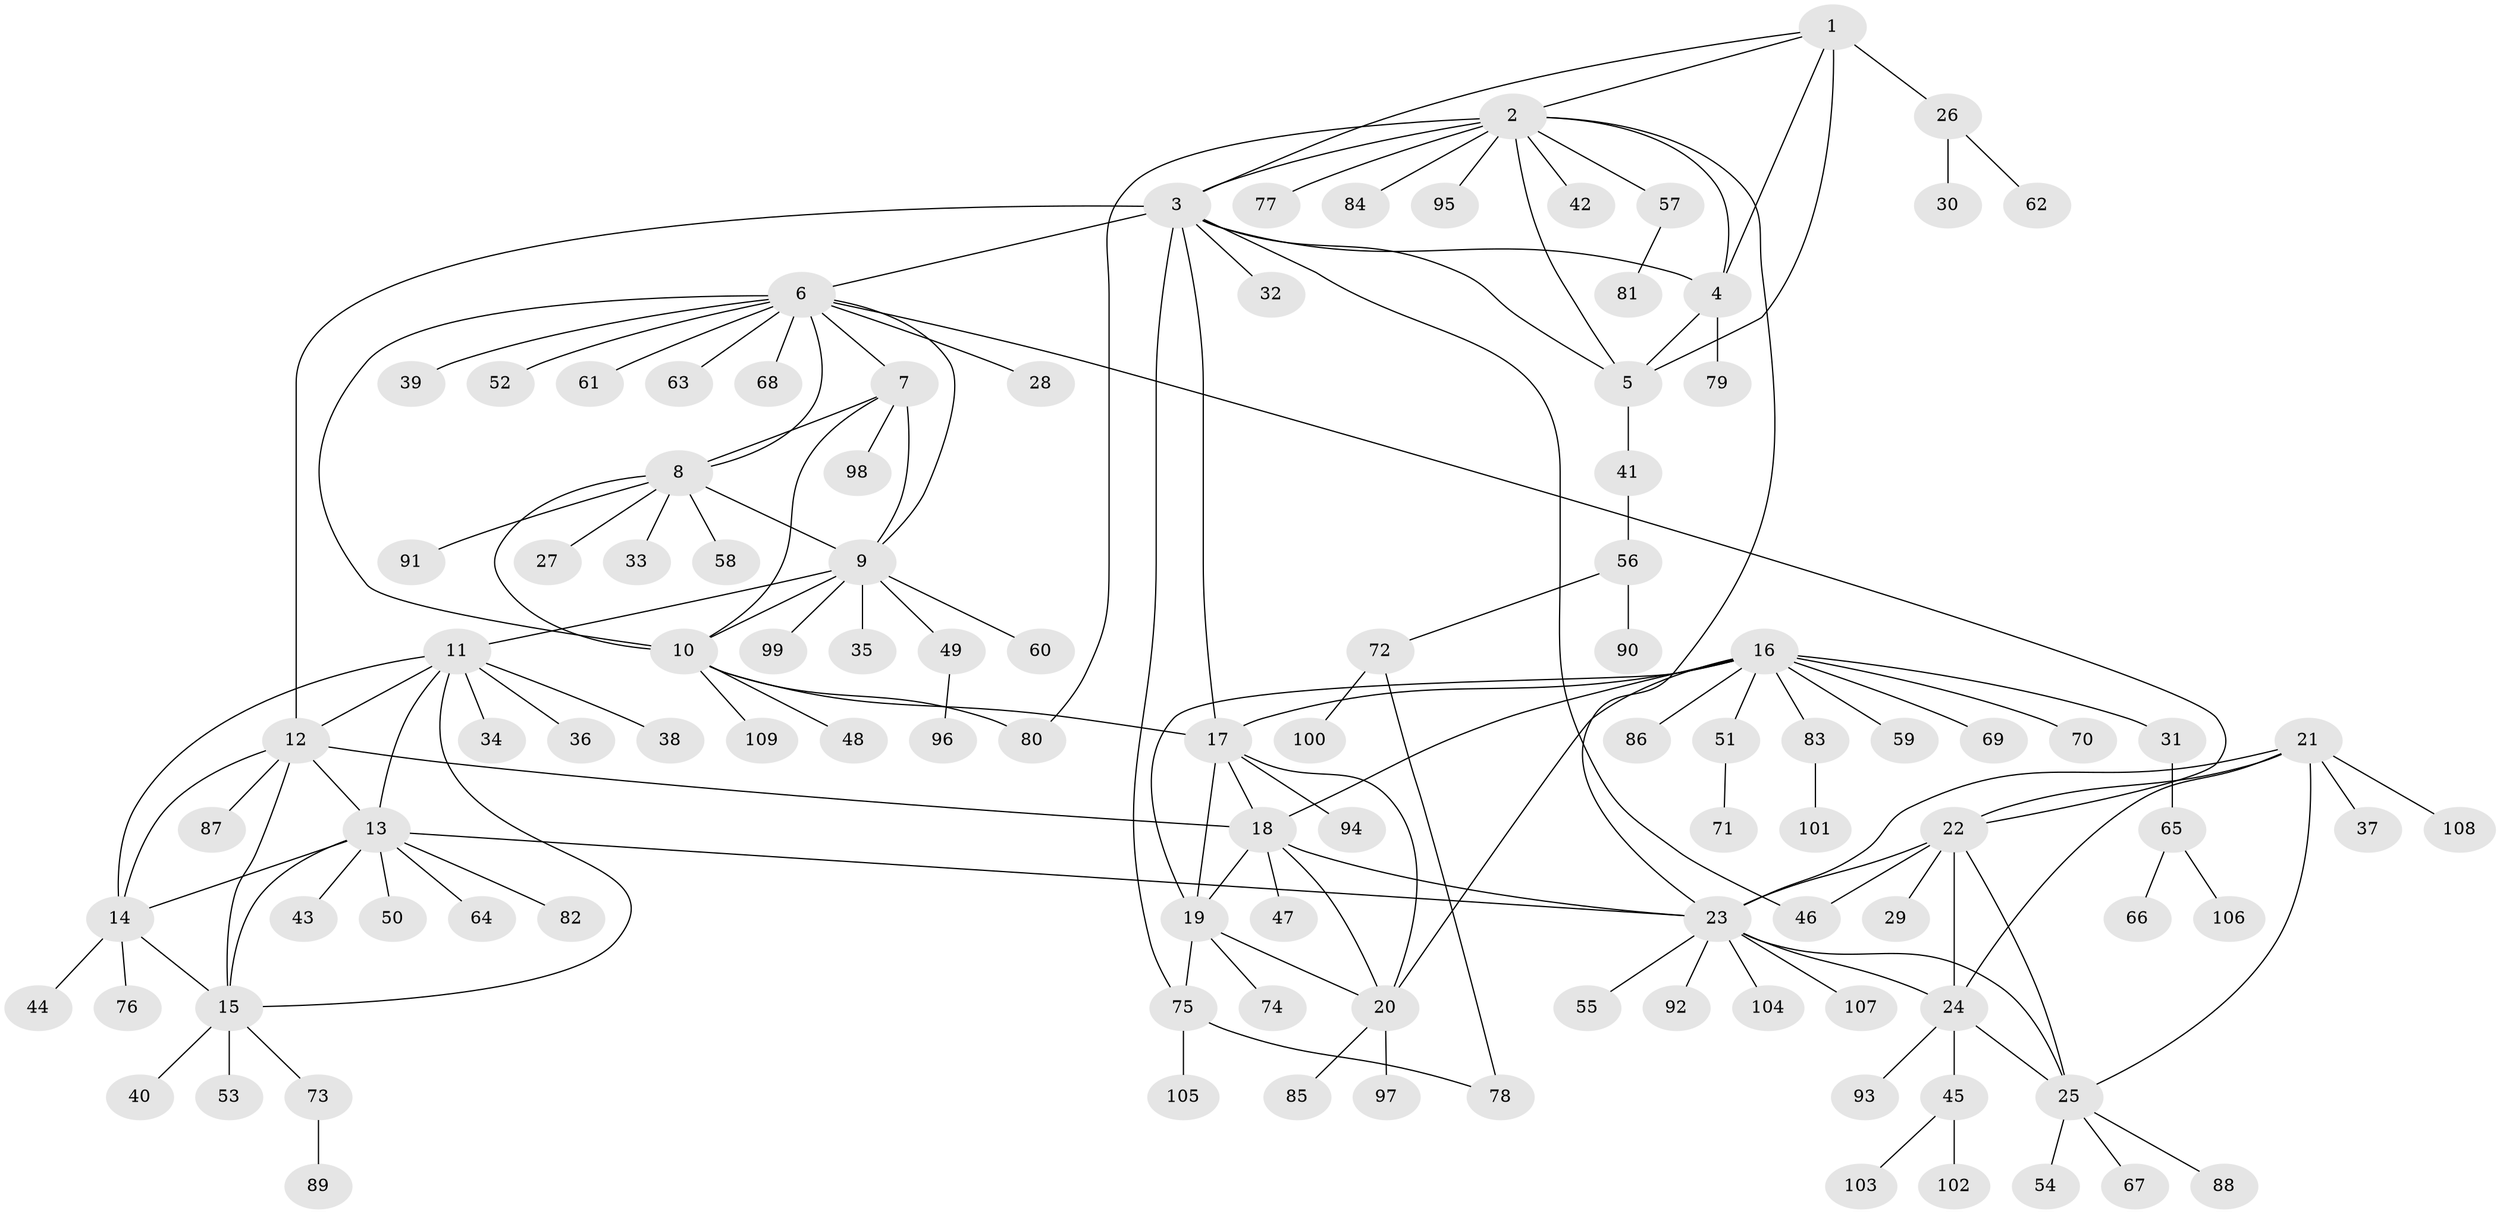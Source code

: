 // coarse degree distribution, {5: 0.07317073170731707, 10: 0.024390243902439025, 14: 0.012195121951219513, 4: 0.024390243902439025, 11: 0.012195121951219513, 7: 0.036585365853658534, 15: 0.012195121951219513, 6: 0.024390243902439025, 8: 0.012195121951219513, 9: 0.024390243902439025, 2: 0.12195121951219512, 1: 0.6097560975609756, 3: 0.012195121951219513}
// Generated by graph-tools (version 1.1) at 2025/52/02/27/25 19:52:16]
// undirected, 109 vertices, 148 edges
graph export_dot {
graph [start="1"]
  node [color=gray90,style=filled];
  1;
  2;
  3;
  4;
  5;
  6;
  7;
  8;
  9;
  10;
  11;
  12;
  13;
  14;
  15;
  16;
  17;
  18;
  19;
  20;
  21;
  22;
  23;
  24;
  25;
  26;
  27;
  28;
  29;
  30;
  31;
  32;
  33;
  34;
  35;
  36;
  37;
  38;
  39;
  40;
  41;
  42;
  43;
  44;
  45;
  46;
  47;
  48;
  49;
  50;
  51;
  52;
  53;
  54;
  55;
  56;
  57;
  58;
  59;
  60;
  61;
  62;
  63;
  64;
  65;
  66;
  67;
  68;
  69;
  70;
  71;
  72;
  73;
  74;
  75;
  76;
  77;
  78;
  79;
  80;
  81;
  82;
  83;
  84;
  85;
  86;
  87;
  88;
  89;
  90;
  91;
  92;
  93;
  94;
  95;
  96;
  97;
  98;
  99;
  100;
  101;
  102;
  103;
  104;
  105;
  106;
  107;
  108;
  109;
  1 -- 2;
  1 -- 3;
  1 -- 4;
  1 -- 5;
  1 -- 26;
  2 -- 3;
  2 -- 4;
  2 -- 5;
  2 -- 23;
  2 -- 42;
  2 -- 57;
  2 -- 77;
  2 -- 80;
  2 -- 84;
  2 -- 95;
  3 -- 4;
  3 -- 5;
  3 -- 6;
  3 -- 12;
  3 -- 17;
  3 -- 32;
  3 -- 46;
  3 -- 75;
  4 -- 5;
  4 -- 79;
  5 -- 41;
  6 -- 7;
  6 -- 8;
  6 -- 9;
  6 -- 10;
  6 -- 22;
  6 -- 28;
  6 -- 39;
  6 -- 52;
  6 -- 61;
  6 -- 63;
  6 -- 68;
  7 -- 8;
  7 -- 9;
  7 -- 10;
  7 -- 98;
  8 -- 9;
  8 -- 10;
  8 -- 27;
  8 -- 33;
  8 -- 58;
  8 -- 91;
  9 -- 10;
  9 -- 11;
  9 -- 35;
  9 -- 49;
  9 -- 60;
  9 -- 99;
  10 -- 17;
  10 -- 48;
  10 -- 80;
  10 -- 109;
  11 -- 12;
  11 -- 13;
  11 -- 14;
  11 -- 15;
  11 -- 34;
  11 -- 36;
  11 -- 38;
  12 -- 13;
  12 -- 14;
  12 -- 15;
  12 -- 18;
  12 -- 87;
  13 -- 14;
  13 -- 15;
  13 -- 23;
  13 -- 43;
  13 -- 50;
  13 -- 64;
  13 -- 82;
  14 -- 15;
  14 -- 44;
  14 -- 76;
  15 -- 40;
  15 -- 53;
  15 -- 73;
  16 -- 17;
  16 -- 18;
  16 -- 19;
  16 -- 20;
  16 -- 31;
  16 -- 51;
  16 -- 59;
  16 -- 69;
  16 -- 70;
  16 -- 83;
  16 -- 86;
  17 -- 18;
  17 -- 19;
  17 -- 20;
  17 -- 94;
  18 -- 19;
  18 -- 20;
  18 -- 23;
  18 -- 47;
  19 -- 20;
  19 -- 74;
  19 -- 75;
  20 -- 85;
  20 -- 97;
  21 -- 22;
  21 -- 23;
  21 -- 24;
  21 -- 25;
  21 -- 37;
  21 -- 108;
  22 -- 23;
  22 -- 24;
  22 -- 25;
  22 -- 29;
  22 -- 46;
  23 -- 24;
  23 -- 25;
  23 -- 55;
  23 -- 92;
  23 -- 104;
  23 -- 107;
  24 -- 25;
  24 -- 45;
  24 -- 93;
  25 -- 54;
  25 -- 67;
  25 -- 88;
  26 -- 30;
  26 -- 62;
  31 -- 65;
  41 -- 56;
  45 -- 102;
  45 -- 103;
  49 -- 96;
  51 -- 71;
  56 -- 72;
  56 -- 90;
  57 -- 81;
  65 -- 66;
  65 -- 106;
  72 -- 78;
  72 -- 100;
  73 -- 89;
  75 -- 78;
  75 -- 105;
  83 -- 101;
}
